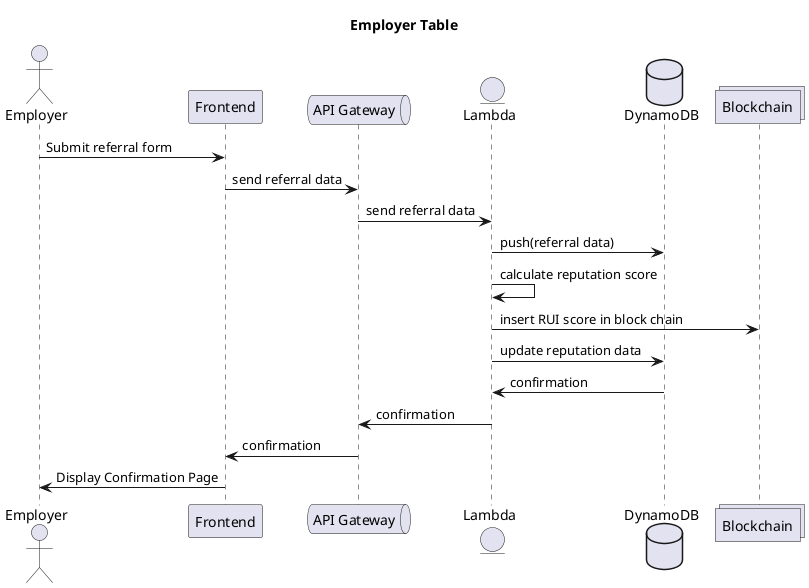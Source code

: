 @startuml

title "Employer Table"

Actor "Employer"
participant "Frontend"
queue "API Gateway" as api
entity "Lambda" as lamb
Database "DynamoDB" as db
collections "Blockchain" as block

Employer -> Frontend : Submit referral form
Frontend -> api : send referral data
api -> lamb : send referral data
lamb -> db : push(referral data)
lamb -> lamb : calculate reputation score
lamb -> block : insert RUI score in block chain
lamb -> db : update reputation data
db -> lamb : confirmation
lamb -> api : confirmation
api -> Frontend : confirmation
Frontend -> Employer : Display Confirmation Page

@enduml

